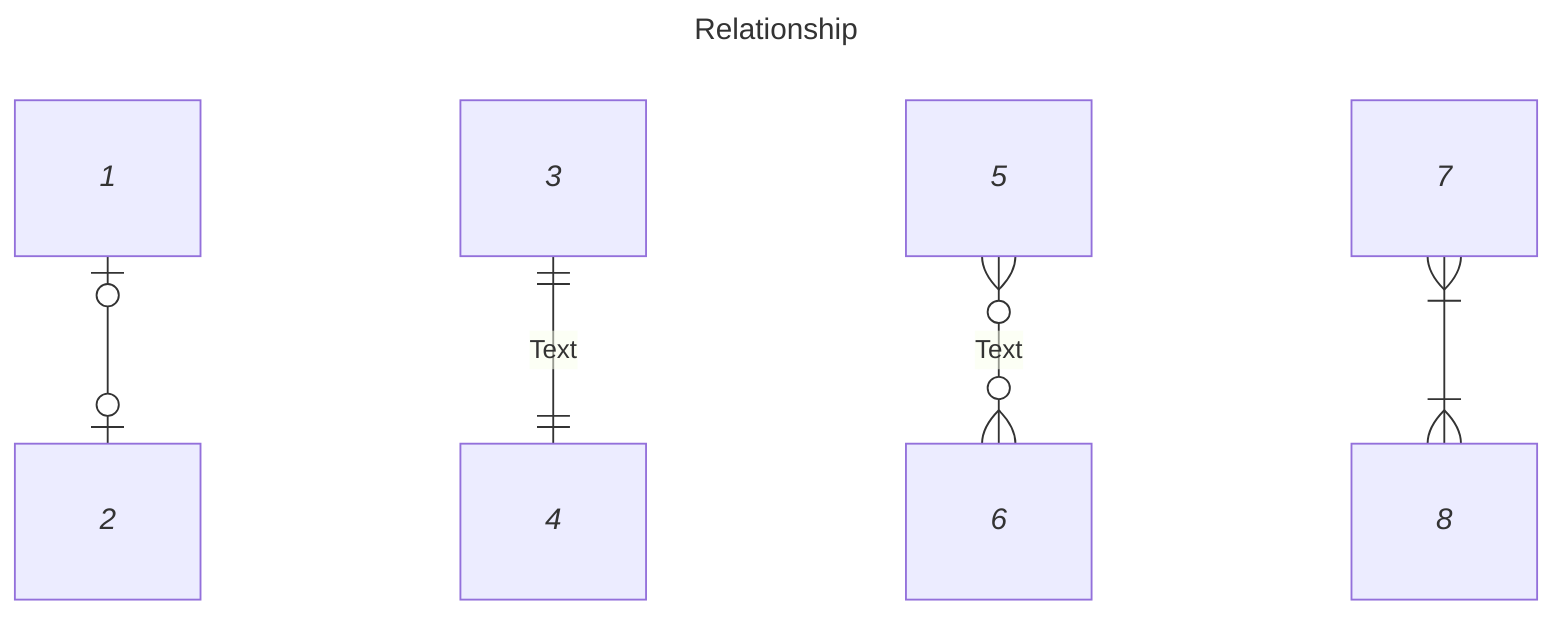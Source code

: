 ---
title: Relationship
---
erDiagram
    _1_|o--o|_2_: ""
    _3_||--||_4_: "Text"
    _5_}o--o{_6_: Text
    _7_}|--|{_8_: ""
